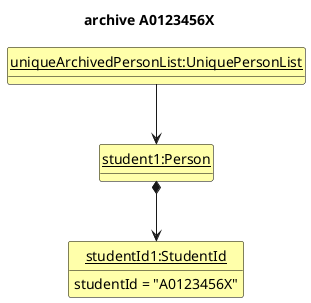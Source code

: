 @startuml
'https://plantuml.com/class-diagram

hide circle
hide methods
skinparam ClassFontColor #000000
skinparam ClassBorderColor #000000
skinparam ClassBackgroundColor #FFFFAA

title archive A0123456X

class uniquePersonList as "<u>uniqueArchivedPersonList:UniquePersonList</u>"
class student1 as "<u>student1:Person</u>" {}
class studentId1 as "<u>studentId1:StudentId</u>" {
    studentId = "A0123456X"
}

uniquePersonList -down-> student1
student1 *-down-> studentId1
@enduml
